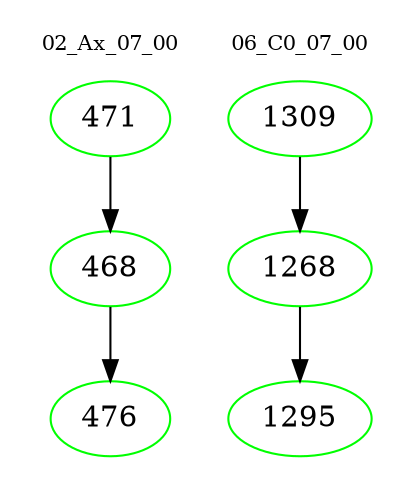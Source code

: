 digraph{
subgraph cluster_0 {
color = white
label = "02_Ax_07_00";
fontsize=10;
T0_471 [label="471", color="green"]
T0_471 -> T0_468 [color="black"]
T0_468 [label="468", color="green"]
T0_468 -> T0_476 [color="black"]
T0_476 [label="476", color="green"]
}
subgraph cluster_1 {
color = white
label = "06_C0_07_00";
fontsize=10;
T1_1309 [label="1309", color="green"]
T1_1309 -> T1_1268 [color="black"]
T1_1268 [label="1268", color="green"]
T1_1268 -> T1_1295 [color="black"]
T1_1295 [label="1295", color="green"]
}
}
